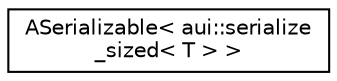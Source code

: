 digraph "Graphical Class Hierarchy"
{
 // LATEX_PDF_SIZE
  edge [fontname="Helvetica",fontsize="10",labelfontname="Helvetica",labelfontsize="10"];
  node [fontname="Helvetica",fontsize="10",shape=record];
  rankdir="LR";
  Node0 [label="ASerializable\< aui::serialize\l_sized\< T \> \>",height=0.2,width=0.4,color="black", fillcolor="white", style="filled",URL="$structASerializable_3_01aui_1_1serialize__sized_3_01T_01_4_01_4.html",tooltip=" "];
}
